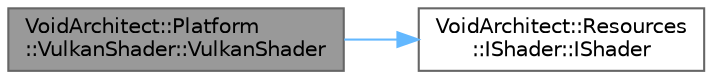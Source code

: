 digraph "VoidArchitect::Platform::VulkanShader::VulkanShader"
{
 // LATEX_PDF_SIZE
  bgcolor="transparent";
  edge [fontname=Helvetica,fontsize=10,labelfontname=Helvetica,labelfontsize=10];
  node [fontname=Helvetica,fontsize=10,shape=box,height=0.2,width=0.4];
  rankdir="LR";
  Node1 [id="Node000001",label="VoidArchitect::Platform\l::VulkanShader::VulkanShader",height=0.2,width=0.4,color="gray40", fillcolor="grey60", style="filled", fontcolor="black",tooltip=" "];
  Node1 -> Node2 [id="edge1_Node000001_Node000002",color="steelblue1",style="solid",tooltip=" "];
  Node2 [id="Node000002",label="VoidArchitect::Resources\l::IShader::IShader",height=0.2,width=0.4,color="grey40", fillcolor="white", style="filled",URL="$class_void_architect_1_1_resources_1_1_i_shader.html#aefaea076c148d18fd525c82ebb0c25be",tooltip=" "];
}
